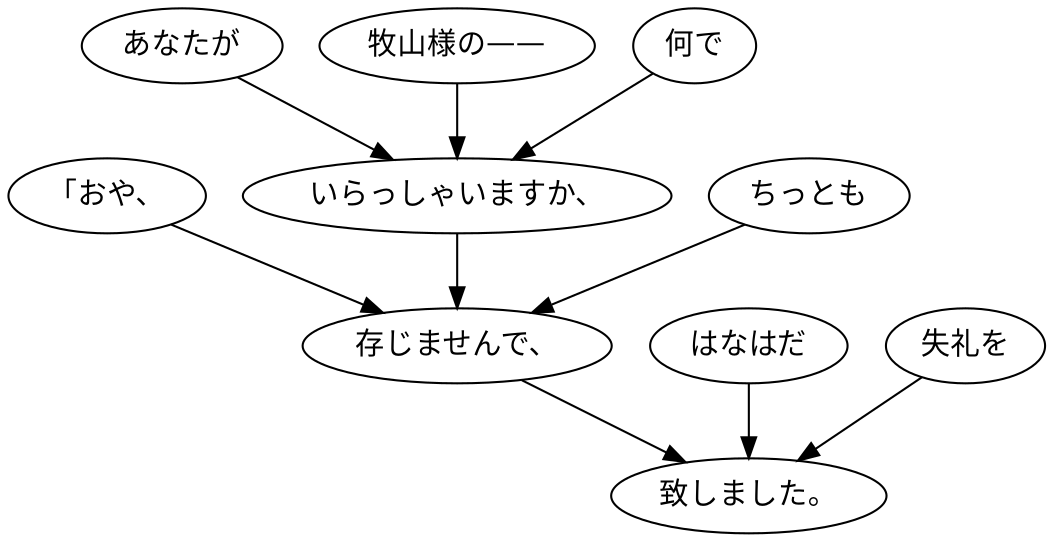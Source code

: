 digraph graph1611 {
	node0 [label="「おや、"];
	node1 [label="あなたが"];
	node2 [label="牧山様の——"];
	node3 [label="何で"];
	node4 [label="いらっしゃいますか、"];
	node5 [label="ちっとも"];
	node6 [label="存じませんで、"];
	node7 [label="はなはだ"];
	node8 [label="失礼を"];
	node9 [label="致しました。"];
	node0 -> node6;
	node1 -> node4;
	node2 -> node4;
	node3 -> node4;
	node4 -> node6;
	node5 -> node6;
	node6 -> node9;
	node7 -> node9;
	node8 -> node9;
}
